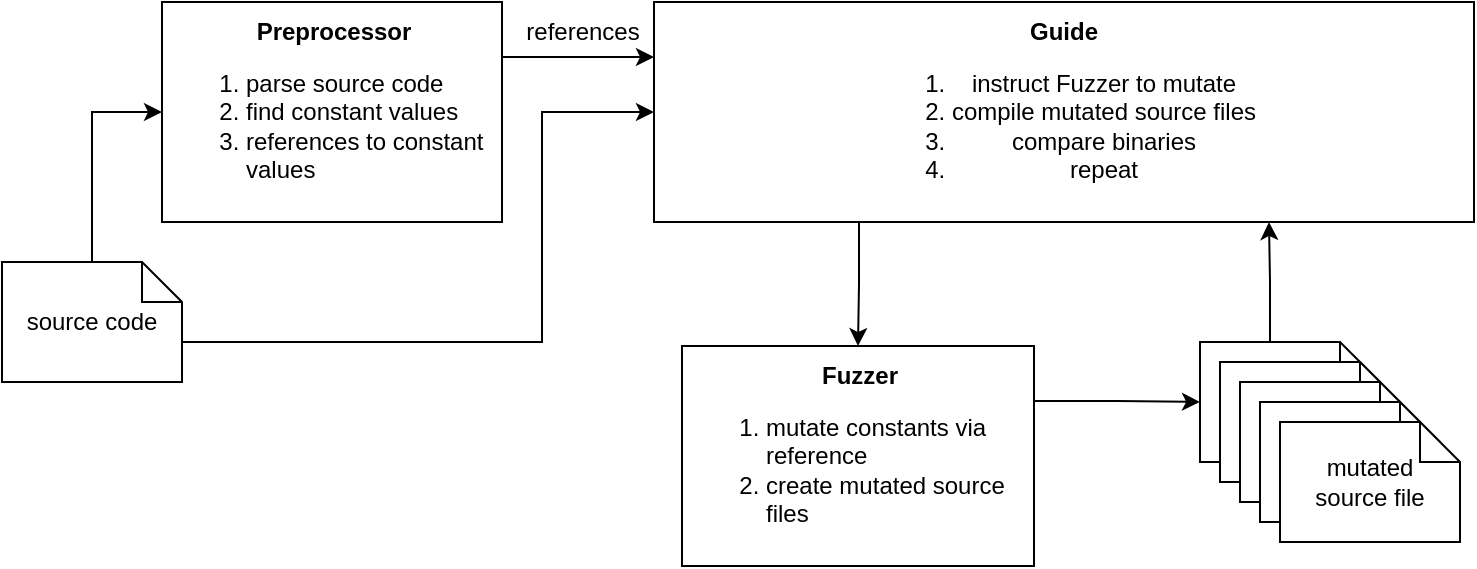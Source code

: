 <mxfile version="20.5.3" type="device"><diagram id="mbL3qSTZ1jsqSyciblvl" name="Seite-1"><mxGraphModel dx="2066" dy="1127" grid="1" gridSize="10" guides="1" tooltips="1" connect="1" arrows="1" fold="1" page="1" pageScale="1" pageWidth="827" pageHeight="1169" math="0" shadow="0"><root><mxCell id="0"/><mxCell id="1" parent="0"/><mxCell id="m46iNnqBfSvZjH9E1O1i-8" style="edgeStyle=orthogonalEdgeStyle;rounded=0;orthogonalLoop=1;jettySize=auto;html=1;exitX=0.5;exitY=0;exitDx=0;exitDy=0;exitPerimeter=0;entryX=0;entryY=0.5;entryDx=0;entryDy=0;" edge="1" parent="1" source="m46iNnqBfSvZjH9E1O1i-1" target="m46iNnqBfSvZjH9E1O1i-5"><mxGeometry relative="1" as="geometry"/></mxCell><mxCell id="m46iNnqBfSvZjH9E1O1i-23" style="edgeStyle=orthogonalEdgeStyle;rounded=0;orthogonalLoop=1;jettySize=auto;html=1;exitX=0;exitY=0;exitDx=90;exitDy=40;exitPerimeter=0;entryX=0;entryY=0.5;entryDx=0;entryDy=0;" edge="1" parent="1" source="m46iNnqBfSvZjH9E1O1i-1" target="m46iNnqBfSvZjH9E1O1i-21"><mxGeometry relative="1" as="geometry"><Array as="points"><mxPoint x="300" y="220"/><mxPoint x="300" y="105"/></Array></mxGeometry></mxCell><mxCell id="m46iNnqBfSvZjH9E1O1i-1" value="source code" style="shape=note;size=20;whiteSpace=wrap;html=1;" vertex="1" parent="1"><mxGeometry x="30" y="180" width="90" height="60" as="geometry"/></mxCell><mxCell id="m46iNnqBfSvZjH9E1O1i-22" style="edgeStyle=orthogonalEdgeStyle;rounded=0;orthogonalLoop=1;jettySize=auto;html=1;exitX=1;exitY=0.25;exitDx=0;exitDy=0;entryX=0;entryY=0.25;entryDx=0;entryDy=0;" edge="1" parent="1" source="m46iNnqBfSvZjH9E1O1i-5" target="m46iNnqBfSvZjH9E1O1i-21"><mxGeometry relative="1" as="geometry"/></mxCell><mxCell id="m46iNnqBfSvZjH9E1O1i-5" value="&lt;div&gt;&lt;div align=&quot;center&quot;&gt;&lt;b&gt;Preprocessor&lt;/b&gt;&lt;br&gt;&lt;/div&gt;&lt;ol&gt;&lt;li&gt;parse source code&lt;/li&gt;&lt;li&gt;find constant values&lt;/li&gt;&lt;li&gt;references to constant values&lt;/li&gt;&lt;/ol&gt;&lt;/div&gt;" style="rounded=0;whiteSpace=wrap;html=1;align=left;" vertex="1" parent="1"><mxGeometry x="110" y="50" width="170" height="110" as="geometry"/></mxCell><mxCell id="m46iNnqBfSvZjH9E1O1i-17" style="edgeStyle=orthogonalEdgeStyle;rounded=0;orthogonalLoop=1;jettySize=auto;html=1;exitX=1;exitY=0.25;exitDx=0;exitDy=0;entryX=0;entryY=0.5;entryDx=0;entryDy=0;entryPerimeter=0;" edge="1" parent="1" source="m46iNnqBfSvZjH9E1O1i-7" target="m46iNnqBfSvZjH9E1O1i-11"><mxGeometry relative="1" as="geometry"/></mxCell><mxCell id="m46iNnqBfSvZjH9E1O1i-7" value="&lt;div&gt;&lt;div align=&quot;center&quot;&gt;&lt;b&gt;Fuzzer&lt;/b&gt;&lt;br&gt;&lt;/div&gt;&lt;ol&gt;&lt;li&gt;mutate constants via reference&lt;/li&gt;&lt;li&gt;create mutated source files&lt;br&gt;&lt;/li&gt;&lt;/ol&gt;&lt;/div&gt;" style="rounded=0;whiteSpace=wrap;html=1;align=left;" vertex="1" parent="1"><mxGeometry x="370" y="222" width="176" height="110" as="geometry"/></mxCell><mxCell id="m46iNnqBfSvZjH9E1O1i-26" style="edgeStyle=orthogonalEdgeStyle;rounded=0;orthogonalLoop=1;jettySize=auto;html=1;exitX=0;exitY=0;exitDx=35;exitDy=0;exitPerimeter=0;entryX=0.75;entryY=1;entryDx=0;entryDy=0;" edge="1" parent="1" source="m46iNnqBfSvZjH9E1O1i-11" target="m46iNnqBfSvZjH9E1O1i-21"><mxGeometry relative="1" as="geometry"/></mxCell><mxCell id="m46iNnqBfSvZjH9E1O1i-11" value="&lt;div&gt;mutated &lt;br&gt;&lt;/div&gt;&lt;div&gt;source file&lt;br&gt;&lt;/div&gt;" style="shape=note;size=20;whiteSpace=wrap;html=1;" vertex="1" parent="1"><mxGeometry x="629" y="220" width="90" height="60" as="geometry"/></mxCell><mxCell id="m46iNnqBfSvZjH9E1O1i-12" value="&lt;div&gt;mutated &lt;br&gt;&lt;/div&gt;&lt;div&gt;source file&lt;br&gt;&lt;/div&gt;" style="shape=note;size=20;whiteSpace=wrap;html=1;" vertex="1" parent="1"><mxGeometry x="639" y="230" width="90" height="60" as="geometry"/></mxCell><mxCell id="m46iNnqBfSvZjH9E1O1i-13" value="&lt;div&gt;mutated &lt;br&gt;&lt;/div&gt;&lt;div&gt;source file&lt;br&gt;&lt;/div&gt;" style="shape=note;size=20;whiteSpace=wrap;html=1;" vertex="1" parent="1"><mxGeometry x="649" y="240" width="90" height="60" as="geometry"/></mxCell><mxCell id="m46iNnqBfSvZjH9E1O1i-14" value="&lt;div&gt;mutated &lt;br&gt;&lt;/div&gt;&lt;div&gt;source file&lt;br&gt;&lt;/div&gt;" style="shape=note;size=20;whiteSpace=wrap;html=1;" vertex="1" parent="1"><mxGeometry x="659" y="250" width="90" height="60" as="geometry"/></mxCell><mxCell id="m46iNnqBfSvZjH9E1O1i-15" value="&lt;div&gt;mutated &lt;br&gt;&lt;/div&gt;&lt;div&gt;source file&lt;br&gt;&lt;/div&gt;" style="shape=note;size=20;whiteSpace=wrap;html=1;" vertex="1" parent="1"><mxGeometry x="669" y="260" width="90" height="60" as="geometry"/></mxCell><mxCell id="m46iNnqBfSvZjH9E1O1i-18" value="references" style="text;html=1;align=center;verticalAlign=middle;resizable=0;points=[];autosize=1;strokeColor=none;fillColor=none;" vertex="1" parent="1"><mxGeometry x="280" y="50" width="80" height="30" as="geometry"/></mxCell><mxCell id="m46iNnqBfSvZjH9E1O1i-25" style="edgeStyle=orthogonalEdgeStyle;rounded=0;orthogonalLoop=1;jettySize=auto;html=1;exitX=0.25;exitY=1;exitDx=0;exitDy=0;entryX=0.5;entryY=0;entryDx=0;entryDy=0;" edge="1" parent="1" source="m46iNnqBfSvZjH9E1O1i-21" target="m46iNnqBfSvZjH9E1O1i-7"><mxGeometry relative="1" as="geometry"/></mxCell><mxCell id="m46iNnqBfSvZjH9E1O1i-21" value="&lt;div&gt;&lt;div&gt;&lt;b&gt;Guide&lt;/b&gt;&lt;br&gt;&lt;/div&gt;&lt;ol&gt;&lt;li&gt;instruct Fuzzer to mutate&lt;br&gt;&lt;/li&gt;&lt;li&gt;compile mutated source files&lt;/li&gt;&lt;li&gt;compare binaries&lt;/li&gt;&lt;li&gt;repeat&lt;br&gt;&lt;/li&gt;&lt;/ol&gt;&lt;/div&gt;" style="rounded=0;whiteSpace=wrap;html=1;align=center;" vertex="1" parent="1"><mxGeometry x="356" y="50" width="410" height="110" as="geometry"/></mxCell></root></mxGraphModel></diagram></mxfile>